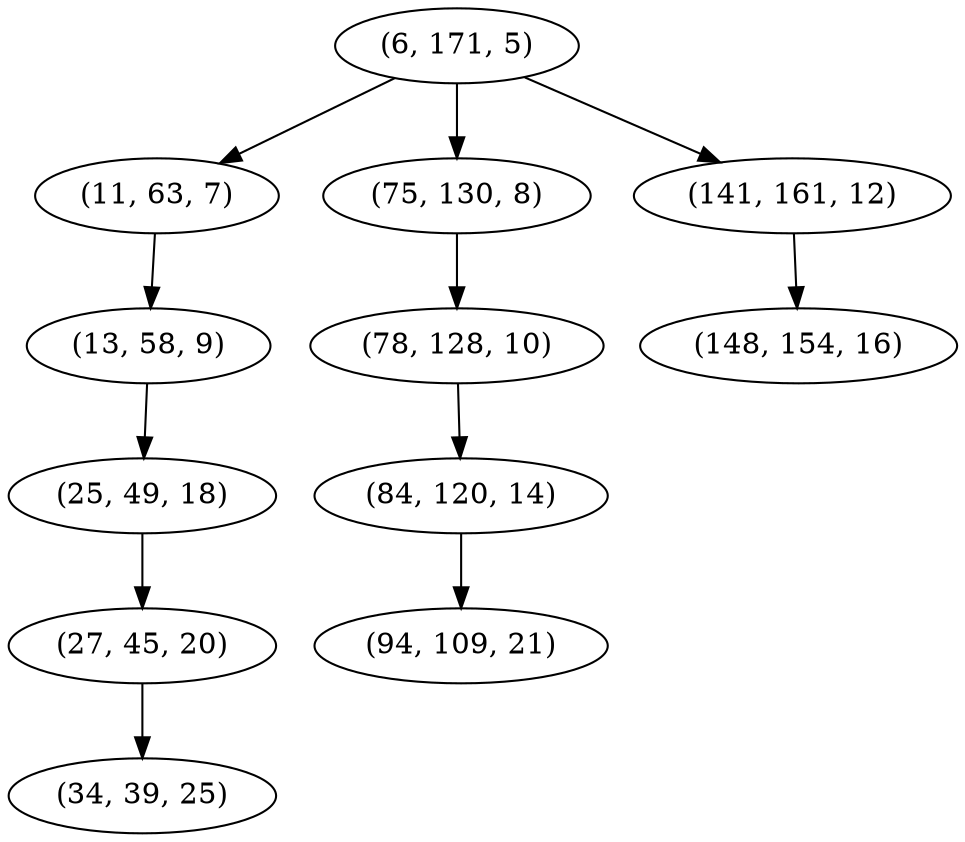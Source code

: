 digraph tree {
    "(6, 171, 5)";
    "(11, 63, 7)";
    "(13, 58, 9)";
    "(25, 49, 18)";
    "(27, 45, 20)";
    "(34, 39, 25)";
    "(75, 130, 8)";
    "(78, 128, 10)";
    "(84, 120, 14)";
    "(94, 109, 21)";
    "(141, 161, 12)";
    "(148, 154, 16)";
    "(6, 171, 5)" -> "(11, 63, 7)";
    "(6, 171, 5)" -> "(75, 130, 8)";
    "(6, 171, 5)" -> "(141, 161, 12)";
    "(11, 63, 7)" -> "(13, 58, 9)";
    "(13, 58, 9)" -> "(25, 49, 18)";
    "(25, 49, 18)" -> "(27, 45, 20)";
    "(27, 45, 20)" -> "(34, 39, 25)";
    "(75, 130, 8)" -> "(78, 128, 10)";
    "(78, 128, 10)" -> "(84, 120, 14)";
    "(84, 120, 14)" -> "(94, 109, 21)";
    "(141, 161, 12)" -> "(148, 154, 16)";
}
